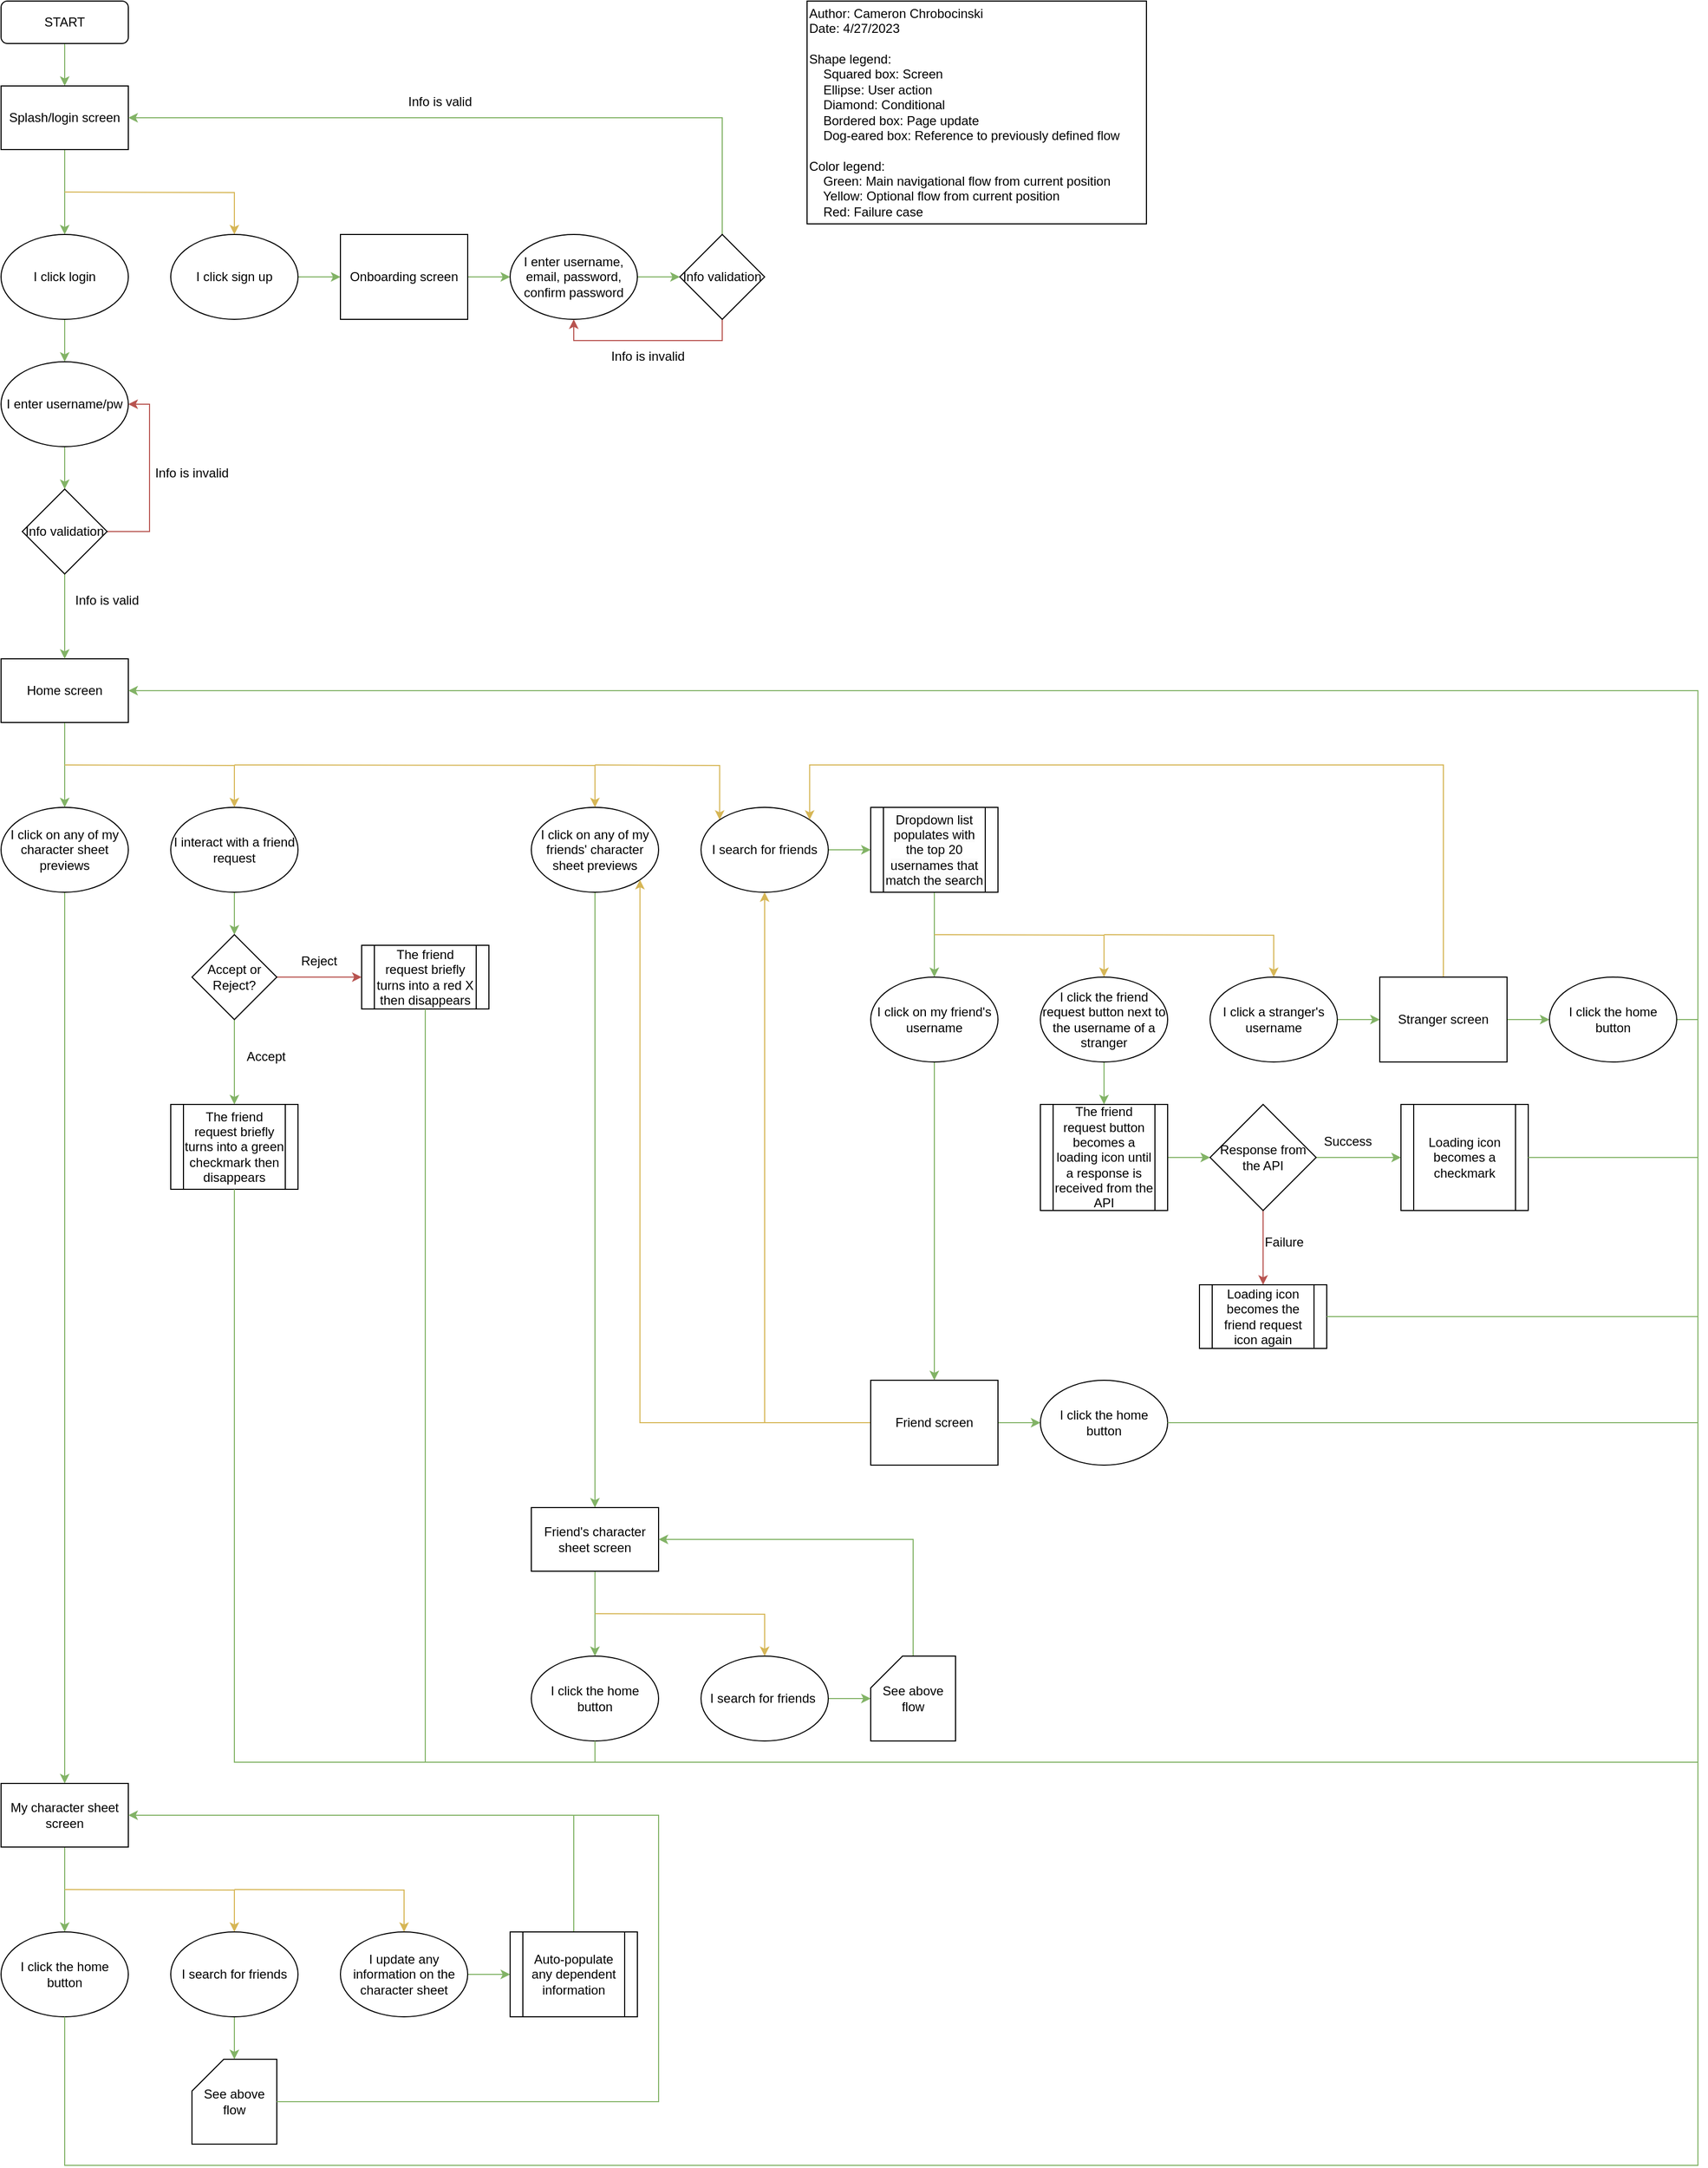 <mxfile version="21.2.3" type="github">
  <diagram id="C5RBs43oDa-KdzZeNtuy" name="Page-1">
    <mxGraphModel dx="2074" dy="1128" grid="1" gridSize="10" guides="1" tooltips="1" connect="1" arrows="1" fold="1" page="1" pageScale="1" pageWidth="827" pageHeight="1169" math="0" shadow="0">
      <root>
        <mxCell id="WIyWlLk6GJQsqaUBKTNV-0" />
        <mxCell id="WIyWlLk6GJQsqaUBKTNV-1" parent="WIyWlLk6GJQsqaUBKTNV-0" />
        <mxCell id="3nBCFJaMM4fNMm-nfA73-2" style="edgeStyle=orthogonalEdgeStyle;rounded=0;orthogonalLoop=1;jettySize=auto;html=1;entryX=0.5;entryY=0;entryDx=0;entryDy=0;fillColor=#d5e8d4;strokeColor=#82b366;" parent="WIyWlLk6GJQsqaUBKTNV-1" source="WIyWlLk6GJQsqaUBKTNV-3" target="3nBCFJaMM4fNMm-nfA73-0" edge="1">
          <mxGeometry relative="1" as="geometry" />
        </mxCell>
        <mxCell id="WIyWlLk6GJQsqaUBKTNV-3" value="START" style="rounded=1;whiteSpace=wrap;html=1;fontSize=12;glass=0;strokeWidth=1;shadow=0;" parent="WIyWlLk6GJQsqaUBKTNV-1" vertex="1">
          <mxGeometry x="40" y="40" width="120" height="40" as="geometry" />
        </mxCell>
        <mxCell id="3nBCFJaMM4fNMm-nfA73-5" style="edgeStyle=orthogonalEdgeStyle;rounded=0;orthogonalLoop=1;jettySize=auto;html=1;entryX=0.5;entryY=0;entryDx=0;entryDy=0;fillColor=#d5e8d4;strokeColor=#82b366;" parent="WIyWlLk6GJQsqaUBKTNV-1" source="3nBCFJaMM4fNMm-nfA73-0" target="3nBCFJaMM4fNMm-nfA73-3" edge="1">
          <mxGeometry relative="1" as="geometry" />
        </mxCell>
        <mxCell id="3nBCFJaMM4fNMm-nfA73-6" style="edgeStyle=orthogonalEdgeStyle;rounded=0;orthogonalLoop=1;jettySize=auto;html=1;entryX=0.5;entryY=0;entryDx=0;entryDy=0;fillColor=#fff2cc;strokeColor=#d6b656;" parent="WIyWlLk6GJQsqaUBKTNV-1" target="3nBCFJaMM4fNMm-nfA73-4" edge="1">
          <mxGeometry relative="1" as="geometry">
            <mxPoint x="100" y="220" as="sourcePoint" />
          </mxGeometry>
        </mxCell>
        <mxCell id="3nBCFJaMM4fNMm-nfA73-0" value="Splash/login screen" style="rounded=0;whiteSpace=wrap;html=1;" parent="WIyWlLk6GJQsqaUBKTNV-1" vertex="1">
          <mxGeometry x="40" y="120" width="120" height="60" as="geometry" />
        </mxCell>
        <mxCell id="3nBCFJaMM4fNMm-nfA73-8" style="edgeStyle=orthogonalEdgeStyle;rounded=0;orthogonalLoop=1;jettySize=auto;html=1;entryX=0.5;entryY=0;entryDx=0;entryDy=0;fillColor=#d5e8d4;strokeColor=#82b366;" parent="WIyWlLk6GJQsqaUBKTNV-1" source="3nBCFJaMM4fNMm-nfA73-3" target="3nBCFJaMM4fNMm-nfA73-7" edge="1">
          <mxGeometry relative="1" as="geometry" />
        </mxCell>
        <mxCell id="3nBCFJaMM4fNMm-nfA73-3" value="I click login" style="ellipse;whiteSpace=wrap;html=1;" parent="WIyWlLk6GJQsqaUBKTNV-1" vertex="1">
          <mxGeometry x="40" y="260" width="120" height="80" as="geometry" />
        </mxCell>
        <mxCell id="3nBCFJaMM4fNMm-nfA73-10" style="edgeStyle=orthogonalEdgeStyle;rounded=0;orthogonalLoop=1;jettySize=auto;html=1;entryX=0;entryY=0.5;entryDx=0;entryDy=0;fillColor=#d5e8d4;strokeColor=#82b366;" parent="WIyWlLk6GJQsqaUBKTNV-1" source="3nBCFJaMM4fNMm-nfA73-4" target="3nBCFJaMM4fNMm-nfA73-9" edge="1">
          <mxGeometry relative="1" as="geometry" />
        </mxCell>
        <mxCell id="3nBCFJaMM4fNMm-nfA73-4" value="I click sign up" style="ellipse;whiteSpace=wrap;html=1;" parent="WIyWlLk6GJQsqaUBKTNV-1" vertex="1">
          <mxGeometry x="200" y="260" width="120" height="80" as="geometry" />
        </mxCell>
        <mxCell id="3nBCFJaMM4fNMm-nfA73-33" style="edgeStyle=orthogonalEdgeStyle;rounded=0;orthogonalLoop=1;jettySize=auto;html=1;entryX=0.5;entryY=0;entryDx=0;entryDy=0;fillColor=#d5e8d4;strokeColor=#82b366;" parent="WIyWlLk6GJQsqaUBKTNV-1" source="3nBCFJaMM4fNMm-nfA73-7" target="3nBCFJaMM4fNMm-nfA73-32" edge="1">
          <mxGeometry relative="1" as="geometry" />
        </mxCell>
        <mxCell id="3nBCFJaMM4fNMm-nfA73-7" value="I enter username/pw" style="ellipse;whiteSpace=wrap;html=1;" parent="WIyWlLk6GJQsqaUBKTNV-1" vertex="1">
          <mxGeometry x="40" y="380" width="120" height="80" as="geometry" />
        </mxCell>
        <mxCell id="3nBCFJaMM4fNMm-nfA73-12" style="edgeStyle=orthogonalEdgeStyle;rounded=0;orthogonalLoop=1;jettySize=auto;html=1;entryX=0;entryY=0.5;entryDx=0;entryDy=0;fillColor=#d5e8d4;strokeColor=#82b366;" parent="WIyWlLk6GJQsqaUBKTNV-1" source="3nBCFJaMM4fNMm-nfA73-9" target="3nBCFJaMM4fNMm-nfA73-11" edge="1">
          <mxGeometry relative="1" as="geometry" />
        </mxCell>
        <mxCell id="3nBCFJaMM4fNMm-nfA73-9" value="Onboarding screen" style="rounded=0;whiteSpace=wrap;html=1;" parent="WIyWlLk6GJQsqaUBKTNV-1" vertex="1">
          <mxGeometry x="360" y="260" width="120" height="80" as="geometry" />
        </mxCell>
        <mxCell id="3nBCFJaMM4fNMm-nfA73-14" style="edgeStyle=orthogonalEdgeStyle;rounded=0;orthogonalLoop=1;jettySize=auto;html=1;entryX=0;entryY=0.5;entryDx=0;entryDy=0;fillColor=#d5e8d4;strokeColor=#82b366;" parent="WIyWlLk6GJQsqaUBKTNV-1" source="3nBCFJaMM4fNMm-nfA73-11" target="3nBCFJaMM4fNMm-nfA73-13" edge="1">
          <mxGeometry relative="1" as="geometry" />
        </mxCell>
        <mxCell id="3nBCFJaMM4fNMm-nfA73-11" value="I enter username, email, password, confirm password" style="ellipse;whiteSpace=wrap;html=1;" parent="WIyWlLk6GJQsqaUBKTNV-1" vertex="1">
          <mxGeometry x="520" y="260" width="120" height="80" as="geometry" />
        </mxCell>
        <mxCell id="3nBCFJaMM4fNMm-nfA73-16" style="edgeStyle=orthogonalEdgeStyle;rounded=0;orthogonalLoop=1;jettySize=auto;html=1;entryX=1;entryY=0.5;entryDx=0;entryDy=0;fillColor=#d5e8d4;strokeColor=#82b366;" parent="WIyWlLk6GJQsqaUBKTNV-1" source="3nBCFJaMM4fNMm-nfA73-13" target="3nBCFJaMM4fNMm-nfA73-0" edge="1">
          <mxGeometry relative="1" as="geometry">
            <Array as="points">
              <mxPoint x="720" y="150" />
            </Array>
          </mxGeometry>
        </mxCell>
        <mxCell id="3nBCFJaMM4fNMm-nfA73-17" style="edgeStyle=orthogonalEdgeStyle;rounded=0;orthogonalLoop=1;jettySize=auto;html=1;entryX=0.5;entryY=1;entryDx=0;entryDy=0;fillColor=#f8cecc;strokeColor=#b85450;" parent="WIyWlLk6GJQsqaUBKTNV-1" source="3nBCFJaMM4fNMm-nfA73-13" target="3nBCFJaMM4fNMm-nfA73-11" edge="1">
          <mxGeometry relative="1" as="geometry">
            <Array as="points">
              <mxPoint x="720" y="360" />
              <mxPoint x="580" y="360" />
            </Array>
          </mxGeometry>
        </mxCell>
        <mxCell id="3nBCFJaMM4fNMm-nfA73-13" value="Info validation" style="rhombus;whiteSpace=wrap;html=1;" parent="WIyWlLk6GJQsqaUBKTNV-1" vertex="1">
          <mxGeometry x="680" y="260" width="80" height="80" as="geometry" />
        </mxCell>
        <mxCell id="3nBCFJaMM4fNMm-nfA73-18" value="Info is valid" style="text;html=1;strokeColor=none;fillColor=none;align=center;verticalAlign=middle;whiteSpace=wrap;rounded=0;" parent="WIyWlLk6GJQsqaUBKTNV-1" vertex="1">
          <mxGeometry x="414" y="120" width="80" height="30" as="geometry" />
        </mxCell>
        <mxCell id="3nBCFJaMM4fNMm-nfA73-19" value="Info is invalid" style="text;html=1;strokeColor=none;fillColor=none;align=center;verticalAlign=middle;whiteSpace=wrap;rounded=0;" parent="WIyWlLk6GJQsqaUBKTNV-1" vertex="1">
          <mxGeometry x="610" y="360" width="80" height="30" as="geometry" />
        </mxCell>
        <mxCell id="3nBCFJaMM4fNMm-nfA73-25" style="edgeStyle=orthogonalEdgeStyle;rounded=0;orthogonalLoop=1;jettySize=auto;html=1;entryX=0.5;entryY=0;entryDx=0;entryDy=0;fillColor=#d5e8d4;strokeColor=#82b366;" parent="WIyWlLk6GJQsqaUBKTNV-1" source="3nBCFJaMM4fNMm-nfA73-20" target="3nBCFJaMM4fNMm-nfA73-22" edge="1">
          <mxGeometry relative="1" as="geometry" />
        </mxCell>
        <mxCell id="3nBCFJaMM4fNMm-nfA73-26" style="edgeStyle=orthogonalEdgeStyle;rounded=0;orthogonalLoop=1;jettySize=auto;html=1;entryX=0.5;entryY=0;entryDx=0;entryDy=0;fillColor=#fff2cc;strokeColor=#d6b656;" parent="WIyWlLk6GJQsqaUBKTNV-1" target="gNNI9D1vy4NJKHtHAIQB-0" edge="1">
          <mxGeometry relative="1" as="geometry">
            <mxPoint x="100" y="760" as="sourcePoint" />
          </mxGeometry>
        </mxCell>
        <mxCell id="3nBCFJaMM4fNMm-nfA73-27" style="edgeStyle=orthogonalEdgeStyle;rounded=0;orthogonalLoop=1;jettySize=auto;html=1;entryX=0;entryY=0;entryDx=0;entryDy=0;fillColor=#fff2cc;strokeColor=#d6b656;" parent="WIyWlLk6GJQsqaUBKTNV-1" target="3nBCFJaMM4fNMm-nfA73-23" edge="1">
          <mxGeometry relative="1" as="geometry">
            <mxPoint x="600" y="760" as="sourcePoint" />
          </mxGeometry>
        </mxCell>
        <mxCell id="gNNI9D1vy4NJKHtHAIQB-1" style="edgeStyle=orthogonalEdgeStyle;rounded=0;orthogonalLoop=1;jettySize=auto;html=1;entryX=0.5;entryY=0;entryDx=0;entryDy=0;fillColor=#fff2cc;strokeColor=#d6b656;" edge="1" parent="WIyWlLk6GJQsqaUBKTNV-1" target="3nBCFJaMM4fNMm-nfA73-24">
          <mxGeometry relative="1" as="geometry">
            <mxPoint x="260" y="760" as="sourcePoint" />
          </mxGeometry>
        </mxCell>
        <mxCell id="3nBCFJaMM4fNMm-nfA73-20" value="Home screen" style="rounded=0;whiteSpace=wrap;html=1;" parent="WIyWlLk6GJQsqaUBKTNV-1" vertex="1">
          <mxGeometry x="40" y="660" width="120" height="60" as="geometry" />
        </mxCell>
        <mxCell id="3nBCFJaMM4fNMm-nfA73-84" style="edgeStyle=orthogonalEdgeStyle;rounded=0;orthogonalLoop=1;jettySize=auto;html=1;entryX=0.5;entryY=0;entryDx=0;entryDy=0;fillColor=#d5e8d4;strokeColor=#82b366;" parent="WIyWlLk6GJQsqaUBKTNV-1" source="3nBCFJaMM4fNMm-nfA73-22" target="3nBCFJaMM4fNMm-nfA73-85" edge="1">
          <mxGeometry relative="1" as="geometry">
            <mxPoint x="100" y="1790" as="targetPoint" />
          </mxGeometry>
        </mxCell>
        <mxCell id="3nBCFJaMM4fNMm-nfA73-22" value="I click on any of my character sheet previews" style="ellipse;whiteSpace=wrap;html=1;" parent="WIyWlLk6GJQsqaUBKTNV-1" vertex="1">
          <mxGeometry x="40" y="800" width="120" height="80" as="geometry" />
        </mxCell>
        <mxCell id="3nBCFJaMM4fNMm-nfA73-29" style="edgeStyle=orthogonalEdgeStyle;rounded=0;orthogonalLoop=1;jettySize=auto;html=1;entryX=0;entryY=0.5;entryDx=0;entryDy=0;fillColor=#d5e8d4;strokeColor=#82b366;" parent="WIyWlLk6GJQsqaUBKTNV-1" source="3nBCFJaMM4fNMm-nfA73-23" edge="1">
          <mxGeometry relative="1" as="geometry">
            <mxPoint x="860" y="840" as="targetPoint" />
          </mxGeometry>
        </mxCell>
        <mxCell id="3nBCFJaMM4fNMm-nfA73-23" value="I search for friends" style="ellipse;whiteSpace=wrap;html=1;" parent="WIyWlLk6GJQsqaUBKTNV-1" vertex="1">
          <mxGeometry x="700" y="800" width="120" height="80" as="geometry" />
        </mxCell>
        <mxCell id="3nBCFJaMM4fNMm-nfA73-73" style="edgeStyle=orthogonalEdgeStyle;rounded=0;orthogonalLoop=1;jettySize=auto;html=1;entryX=0.5;entryY=0;entryDx=0;entryDy=0;fillColor=#d5e8d4;strokeColor=#82b366;" parent="WIyWlLk6GJQsqaUBKTNV-1" source="3nBCFJaMM4fNMm-nfA73-24" target="3nBCFJaMM4fNMm-nfA73-72" edge="1">
          <mxGeometry relative="1" as="geometry" />
        </mxCell>
        <mxCell id="3nBCFJaMM4fNMm-nfA73-24" value="I click on any of my friends&#39; character sheet previews" style="ellipse;whiteSpace=wrap;html=1;" parent="WIyWlLk6GJQsqaUBKTNV-1" vertex="1">
          <mxGeometry x="540" y="800" width="120" height="80" as="geometry" />
        </mxCell>
        <mxCell id="3nBCFJaMM4fNMm-nfA73-41" style="edgeStyle=orthogonalEdgeStyle;rounded=0;orthogonalLoop=1;jettySize=auto;html=1;entryX=0.5;entryY=0;entryDx=0;entryDy=0;fillColor=#d5e8d4;strokeColor=#82b366;" parent="WIyWlLk6GJQsqaUBKTNV-1" source="3nBCFJaMM4fNMm-nfA73-30" target="3nBCFJaMM4fNMm-nfA73-31" edge="1">
          <mxGeometry relative="1" as="geometry">
            <Array as="points">
              <mxPoint x="920" y="920" />
              <mxPoint x="920" y="920" />
            </Array>
          </mxGeometry>
        </mxCell>
        <mxCell id="3nBCFJaMM4fNMm-nfA73-42" style="edgeStyle=orthogonalEdgeStyle;rounded=0;orthogonalLoop=1;jettySize=auto;html=1;entryX=0.5;entryY=0;entryDx=0;entryDy=0;fillColor=#fff2cc;strokeColor=#d6b656;" parent="WIyWlLk6GJQsqaUBKTNV-1" target="3nBCFJaMM4fNMm-nfA73-39" edge="1">
          <mxGeometry relative="1" as="geometry">
            <mxPoint x="920" y="920" as="sourcePoint" />
          </mxGeometry>
        </mxCell>
        <mxCell id="3nBCFJaMM4fNMm-nfA73-43" style="edgeStyle=orthogonalEdgeStyle;rounded=0;orthogonalLoop=1;jettySize=auto;html=1;fillColor=#fff2cc;strokeColor=#d6b656;" parent="WIyWlLk6GJQsqaUBKTNV-1" target="3nBCFJaMM4fNMm-nfA73-40" edge="1">
          <mxGeometry relative="1" as="geometry">
            <mxPoint x="1080" y="920" as="sourcePoint" />
          </mxGeometry>
        </mxCell>
        <mxCell id="3nBCFJaMM4fNMm-nfA73-30" value="&lt;span style=&quot;color: rgb(0, 0, 0); font-family: Helvetica; font-size: 12px; font-style: normal; font-variant-ligatures: normal; font-variant-caps: normal; font-weight: 400; letter-spacing: normal; orphans: 2; text-align: center; text-indent: 0px; text-transform: none; widows: 2; word-spacing: 0px; -webkit-text-stroke-width: 0px; background-color: rgb(251, 251, 251); text-decoration-thickness: initial; text-decoration-style: initial; text-decoration-color: initial; float: none; display: inline !important;&quot;&gt;Dropdown list populates with the top 20 usernames that match the search&lt;/span&gt;" style="shape=process;whiteSpace=wrap;html=1;backgroundOutline=1;" parent="WIyWlLk6GJQsqaUBKTNV-1" vertex="1">
          <mxGeometry x="860" y="800" width="120" height="80" as="geometry" />
        </mxCell>
        <mxCell id="3nBCFJaMM4fNMm-nfA73-66" style="edgeStyle=orthogonalEdgeStyle;rounded=0;orthogonalLoop=1;jettySize=auto;html=1;fillColor=#d5e8d4;strokeColor=#82b366;" parent="WIyWlLk6GJQsqaUBKTNV-1" source="3nBCFJaMM4fNMm-nfA73-31" target="3nBCFJaMM4fNMm-nfA73-65" edge="1">
          <mxGeometry relative="1" as="geometry" />
        </mxCell>
        <mxCell id="3nBCFJaMM4fNMm-nfA73-31" value="I click on my friend&#39;s username" style="ellipse;whiteSpace=wrap;html=1;" parent="WIyWlLk6GJQsqaUBKTNV-1" vertex="1">
          <mxGeometry x="860" y="960" width="120" height="80" as="geometry" />
        </mxCell>
        <mxCell id="3nBCFJaMM4fNMm-nfA73-34" style="edgeStyle=orthogonalEdgeStyle;rounded=0;orthogonalLoop=1;jettySize=auto;html=1;entryX=0.5;entryY=0;entryDx=0;entryDy=0;fillColor=#d5e8d4;strokeColor=#82b366;" parent="WIyWlLk6GJQsqaUBKTNV-1" source="3nBCFJaMM4fNMm-nfA73-32" target="3nBCFJaMM4fNMm-nfA73-20" edge="1">
          <mxGeometry relative="1" as="geometry" />
        </mxCell>
        <mxCell id="3nBCFJaMM4fNMm-nfA73-35" style="edgeStyle=orthogonalEdgeStyle;rounded=0;orthogonalLoop=1;jettySize=auto;html=1;entryX=1;entryY=0.5;entryDx=0;entryDy=0;exitX=1;exitY=0.5;exitDx=0;exitDy=0;fillColor=#f8cecc;strokeColor=#b85450;" parent="WIyWlLk6GJQsqaUBKTNV-1" source="3nBCFJaMM4fNMm-nfA73-32" target="3nBCFJaMM4fNMm-nfA73-7" edge="1">
          <mxGeometry relative="1" as="geometry">
            <Array as="points">
              <mxPoint x="180" y="540" />
              <mxPoint x="180" y="420" />
            </Array>
          </mxGeometry>
        </mxCell>
        <mxCell id="3nBCFJaMM4fNMm-nfA73-32" value="Info validation" style="rhombus;whiteSpace=wrap;html=1;" parent="WIyWlLk6GJQsqaUBKTNV-1" vertex="1">
          <mxGeometry x="60" y="500" width="80" height="80" as="geometry" />
        </mxCell>
        <mxCell id="3nBCFJaMM4fNMm-nfA73-36" value="Info is valid" style="text;html=1;strokeColor=none;fillColor=none;align=center;verticalAlign=middle;whiteSpace=wrap;rounded=0;" parent="WIyWlLk6GJQsqaUBKTNV-1" vertex="1">
          <mxGeometry x="100" y="590" width="80" height="30" as="geometry" />
        </mxCell>
        <mxCell id="3nBCFJaMM4fNMm-nfA73-37" value="Info is invalid" style="text;html=1;strokeColor=none;fillColor=none;align=center;verticalAlign=middle;whiteSpace=wrap;rounded=0;" parent="WIyWlLk6GJQsqaUBKTNV-1" vertex="1">
          <mxGeometry x="180" y="470" width="80" height="30" as="geometry" />
        </mxCell>
        <mxCell id="3nBCFJaMM4fNMm-nfA73-51" style="edgeStyle=orthogonalEdgeStyle;rounded=0;orthogonalLoop=1;jettySize=auto;html=1;entryX=0.5;entryY=0;entryDx=0;entryDy=0;fillColor=#d5e8d4;strokeColor=#82b366;" parent="WIyWlLk6GJQsqaUBKTNV-1" source="3nBCFJaMM4fNMm-nfA73-39" target="3nBCFJaMM4fNMm-nfA73-50" edge="1">
          <mxGeometry relative="1" as="geometry" />
        </mxCell>
        <mxCell id="3nBCFJaMM4fNMm-nfA73-39" value="I click the friend request button next to the username of a stranger" style="ellipse;whiteSpace=wrap;html=1;" parent="WIyWlLk6GJQsqaUBKTNV-1" vertex="1">
          <mxGeometry x="1020" y="960" width="120" height="80" as="geometry" />
        </mxCell>
        <mxCell id="3nBCFJaMM4fNMm-nfA73-45" style="edgeStyle=orthogonalEdgeStyle;rounded=0;orthogonalLoop=1;jettySize=auto;html=1;entryX=0;entryY=0.5;entryDx=0;entryDy=0;fillColor=#d5e8d4;strokeColor=#82b366;" parent="WIyWlLk6GJQsqaUBKTNV-1" source="3nBCFJaMM4fNMm-nfA73-40" target="3nBCFJaMM4fNMm-nfA73-44" edge="1">
          <mxGeometry relative="1" as="geometry" />
        </mxCell>
        <mxCell id="3nBCFJaMM4fNMm-nfA73-40" value="I click a stranger&#39;s username" style="ellipse;whiteSpace=wrap;html=1;" parent="WIyWlLk6GJQsqaUBKTNV-1" vertex="1">
          <mxGeometry x="1180" y="960" width="120" height="80" as="geometry" />
        </mxCell>
        <mxCell id="3nBCFJaMM4fNMm-nfA73-46" style="edgeStyle=orthogonalEdgeStyle;rounded=0;orthogonalLoop=1;jettySize=auto;html=1;entryX=1;entryY=0;entryDx=0;entryDy=0;fillColor=#fff2cc;strokeColor=#d6b656;" parent="WIyWlLk6GJQsqaUBKTNV-1" source="3nBCFJaMM4fNMm-nfA73-44" target="3nBCFJaMM4fNMm-nfA73-23" edge="1">
          <mxGeometry relative="1" as="geometry">
            <Array as="points">
              <mxPoint x="1400" y="760" />
              <mxPoint x="802" y="760" />
            </Array>
          </mxGeometry>
        </mxCell>
        <mxCell id="3nBCFJaMM4fNMm-nfA73-48" style="edgeStyle=orthogonalEdgeStyle;rounded=0;orthogonalLoop=1;jettySize=auto;html=1;entryX=0;entryY=0.5;entryDx=0;entryDy=0;fillColor=#d5e8d4;strokeColor=#82b366;" parent="WIyWlLk6GJQsqaUBKTNV-1" source="3nBCFJaMM4fNMm-nfA73-44" target="3nBCFJaMM4fNMm-nfA73-47" edge="1">
          <mxGeometry relative="1" as="geometry" />
        </mxCell>
        <mxCell id="3nBCFJaMM4fNMm-nfA73-44" value="Stranger screen" style="rounded=0;whiteSpace=wrap;html=1;" parent="WIyWlLk6GJQsqaUBKTNV-1" vertex="1">
          <mxGeometry x="1340" y="960" width="120" height="80" as="geometry" />
        </mxCell>
        <mxCell id="3nBCFJaMM4fNMm-nfA73-49" style="edgeStyle=orthogonalEdgeStyle;rounded=0;orthogonalLoop=1;jettySize=auto;html=1;entryX=1;entryY=0.5;entryDx=0;entryDy=0;fillColor=#d5e8d4;strokeColor=#82b366;" parent="WIyWlLk6GJQsqaUBKTNV-1" source="3nBCFJaMM4fNMm-nfA73-47" target="3nBCFJaMM4fNMm-nfA73-20" edge="1">
          <mxGeometry relative="1" as="geometry">
            <Array as="points">
              <mxPoint x="1640" y="1000" />
              <mxPoint x="1640" y="690" />
            </Array>
          </mxGeometry>
        </mxCell>
        <mxCell id="3nBCFJaMM4fNMm-nfA73-47" value="I click the home button" style="ellipse;whiteSpace=wrap;html=1;" parent="WIyWlLk6GJQsqaUBKTNV-1" vertex="1">
          <mxGeometry x="1500" y="960" width="120" height="80" as="geometry" />
        </mxCell>
        <mxCell id="3nBCFJaMM4fNMm-nfA73-54" style="edgeStyle=orthogonalEdgeStyle;rounded=0;orthogonalLoop=1;jettySize=auto;html=1;entryX=0;entryY=0.5;entryDx=0;entryDy=0;fillColor=#d5e8d4;strokeColor=#82b366;" parent="WIyWlLk6GJQsqaUBKTNV-1" source="3nBCFJaMM4fNMm-nfA73-50" target="3nBCFJaMM4fNMm-nfA73-52" edge="1">
          <mxGeometry relative="1" as="geometry" />
        </mxCell>
        <mxCell id="3nBCFJaMM4fNMm-nfA73-50" value="The friend request button becomes a loading icon until a response is received from the API" style="shape=process;whiteSpace=wrap;html=1;backgroundOutline=1;" parent="WIyWlLk6GJQsqaUBKTNV-1" vertex="1">
          <mxGeometry x="1020" y="1080" width="120" height="100" as="geometry" />
        </mxCell>
        <mxCell id="3nBCFJaMM4fNMm-nfA73-57" style="edgeStyle=orthogonalEdgeStyle;rounded=0;orthogonalLoop=1;jettySize=auto;html=1;entryX=0.5;entryY=0;entryDx=0;entryDy=0;fillColor=#f8cecc;strokeColor=#b85450;" parent="WIyWlLk6GJQsqaUBKTNV-1" source="3nBCFJaMM4fNMm-nfA73-52" target="3nBCFJaMM4fNMm-nfA73-56" edge="1">
          <mxGeometry relative="1" as="geometry" />
        </mxCell>
        <mxCell id="3nBCFJaMM4fNMm-nfA73-58" style="edgeStyle=orthogonalEdgeStyle;rounded=0;orthogonalLoop=1;jettySize=auto;html=1;entryX=0;entryY=0.5;entryDx=0;entryDy=0;fillColor=#d5e8d4;strokeColor=#82b366;" parent="WIyWlLk6GJQsqaUBKTNV-1" source="3nBCFJaMM4fNMm-nfA73-52" target="3nBCFJaMM4fNMm-nfA73-55" edge="1">
          <mxGeometry relative="1" as="geometry" />
        </mxCell>
        <mxCell id="3nBCFJaMM4fNMm-nfA73-52" value="Response from the API" style="rhombus;whiteSpace=wrap;html=1;" parent="WIyWlLk6GJQsqaUBKTNV-1" vertex="1">
          <mxGeometry x="1180" y="1080" width="100" height="100" as="geometry" />
        </mxCell>
        <mxCell id="3nBCFJaMM4fNMm-nfA73-55" value="Loading icon becomes a checkmark" style="shape=process;whiteSpace=wrap;html=1;backgroundOutline=1;" parent="WIyWlLk6GJQsqaUBKTNV-1" vertex="1">
          <mxGeometry x="1360" y="1080" width="120" height="100" as="geometry" />
        </mxCell>
        <mxCell id="3nBCFJaMM4fNMm-nfA73-56" value="Loading icon becomes the friend request icon again" style="shape=process;whiteSpace=wrap;html=1;backgroundOutline=1;" parent="WIyWlLk6GJQsqaUBKTNV-1" vertex="1">
          <mxGeometry x="1170" y="1250" width="120" height="60" as="geometry" />
        </mxCell>
        <mxCell id="3nBCFJaMM4fNMm-nfA73-59" value="Success" style="text;html=1;strokeColor=none;fillColor=none;align=center;verticalAlign=middle;whiteSpace=wrap;rounded=0;" parent="WIyWlLk6GJQsqaUBKTNV-1" vertex="1">
          <mxGeometry x="1280" y="1100" width="60" height="30" as="geometry" />
        </mxCell>
        <mxCell id="3nBCFJaMM4fNMm-nfA73-60" value="Failure" style="text;html=1;strokeColor=none;fillColor=none;align=center;verticalAlign=middle;whiteSpace=wrap;rounded=0;" parent="WIyWlLk6GJQsqaUBKTNV-1" vertex="1">
          <mxGeometry x="1220" y="1195" width="60" height="30" as="geometry" />
        </mxCell>
        <mxCell id="3nBCFJaMM4fNMm-nfA73-62" value="" style="endArrow=none;html=1;rounded=0;exitX=1;exitY=0.5;exitDx=0;exitDy=0;fillColor=#d5e8d4;strokeColor=#82b366;" parent="WIyWlLk6GJQsqaUBKTNV-1" source="3nBCFJaMM4fNMm-nfA73-55" edge="1">
          <mxGeometry width="50" height="50" relative="1" as="geometry">
            <mxPoint x="690" y="1070" as="sourcePoint" />
            <mxPoint x="1220" y="690" as="targetPoint" />
            <Array as="points">
              <mxPoint x="1640" y="1130" />
              <mxPoint x="1640" y="690" />
              <mxPoint x="1460" y="690" />
            </Array>
          </mxGeometry>
        </mxCell>
        <mxCell id="3nBCFJaMM4fNMm-nfA73-64" value="" style="endArrow=none;html=1;rounded=0;exitX=1;exitY=0.5;exitDx=0;exitDy=0;fillColor=#d5e8d4;strokeColor=#82b366;" parent="WIyWlLk6GJQsqaUBKTNV-1" source="3nBCFJaMM4fNMm-nfA73-56" edge="1">
          <mxGeometry width="50" height="50" relative="1" as="geometry">
            <mxPoint x="1030" y="1070" as="sourcePoint" />
            <mxPoint x="1640" y="1130" as="targetPoint" />
            <Array as="points">
              <mxPoint x="1640" y="1280" />
            </Array>
          </mxGeometry>
        </mxCell>
        <mxCell id="3nBCFJaMM4fNMm-nfA73-67" style="edgeStyle=orthogonalEdgeStyle;rounded=0;orthogonalLoop=1;jettySize=auto;html=1;entryX=1;entryY=1;entryDx=0;entryDy=0;fillColor=#fff2cc;strokeColor=#d6b656;" parent="WIyWlLk6GJQsqaUBKTNV-1" source="3nBCFJaMM4fNMm-nfA73-65" target="3nBCFJaMM4fNMm-nfA73-24" edge="1">
          <mxGeometry relative="1" as="geometry" />
        </mxCell>
        <mxCell id="3nBCFJaMM4fNMm-nfA73-68" style="edgeStyle=orthogonalEdgeStyle;rounded=0;orthogonalLoop=1;jettySize=auto;html=1;entryX=0.5;entryY=1;entryDx=0;entryDy=0;fillColor=#fff2cc;strokeColor=#d6b656;" parent="WIyWlLk6GJQsqaUBKTNV-1" source="3nBCFJaMM4fNMm-nfA73-65" target="3nBCFJaMM4fNMm-nfA73-23" edge="1">
          <mxGeometry relative="1" as="geometry" />
        </mxCell>
        <mxCell id="3nBCFJaMM4fNMm-nfA73-70" style="edgeStyle=orthogonalEdgeStyle;rounded=0;orthogonalLoop=1;jettySize=auto;html=1;entryX=0;entryY=0.5;entryDx=0;entryDy=0;fillColor=#d5e8d4;strokeColor=#82b366;" parent="WIyWlLk6GJQsqaUBKTNV-1" source="3nBCFJaMM4fNMm-nfA73-65" target="3nBCFJaMM4fNMm-nfA73-69" edge="1">
          <mxGeometry relative="1" as="geometry" />
        </mxCell>
        <mxCell id="3nBCFJaMM4fNMm-nfA73-65" value="Friend screen" style="rounded=0;whiteSpace=wrap;html=1;" parent="WIyWlLk6GJQsqaUBKTNV-1" vertex="1">
          <mxGeometry x="860" y="1340" width="120" height="80" as="geometry" />
        </mxCell>
        <mxCell id="3nBCFJaMM4fNMm-nfA73-69" value="I click the home button" style="ellipse;whiteSpace=wrap;html=1;" parent="WIyWlLk6GJQsqaUBKTNV-1" vertex="1">
          <mxGeometry x="1020" y="1340" width="120" height="80" as="geometry" />
        </mxCell>
        <mxCell id="3nBCFJaMM4fNMm-nfA73-71" value="" style="endArrow=none;html=1;rounded=0;exitX=1;exitY=0.5;exitDx=0;exitDy=0;fillColor=#d5e8d4;strokeColor=#82b366;" parent="WIyWlLk6GJQsqaUBKTNV-1" source="3nBCFJaMM4fNMm-nfA73-69" edge="1">
          <mxGeometry width="50" height="50" relative="1" as="geometry">
            <mxPoint x="1030" y="1170" as="sourcePoint" />
            <mxPoint x="1640" y="1280" as="targetPoint" />
            <Array as="points">
              <mxPoint x="1640" y="1380" />
            </Array>
          </mxGeometry>
        </mxCell>
        <mxCell id="3nBCFJaMM4fNMm-nfA73-78" style="edgeStyle=orthogonalEdgeStyle;rounded=0;orthogonalLoop=1;jettySize=auto;html=1;fillColor=#d5e8d4;strokeColor=#82b366;" parent="WIyWlLk6GJQsqaUBKTNV-1" source="3nBCFJaMM4fNMm-nfA73-72" target="3nBCFJaMM4fNMm-nfA73-74" edge="1">
          <mxGeometry relative="1" as="geometry" />
        </mxCell>
        <mxCell id="3nBCFJaMM4fNMm-nfA73-79" style="edgeStyle=orthogonalEdgeStyle;rounded=0;orthogonalLoop=1;jettySize=auto;html=1;entryX=0.5;entryY=0;entryDx=0;entryDy=0;fillColor=#fff2cc;strokeColor=#d6b656;" parent="WIyWlLk6GJQsqaUBKTNV-1" target="3nBCFJaMM4fNMm-nfA73-75" edge="1">
          <mxGeometry relative="1" as="geometry">
            <mxPoint x="600" y="1560" as="sourcePoint" />
          </mxGeometry>
        </mxCell>
        <mxCell id="3nBCFJaMM4fNMm-nfA73-72" value="Friend&#39;s character sheet screen" style="rounded=0;whiteSpace=wrap;html=1;" parent="WIyWlLk6GJQsqaUBKTNV-1" vertex="1">
          <mxGeometry x="540" y="1460" width="120" height="60" as="geometry" />
        </mxCell>
        <mxCell id="3nBCFJaMM4fNMm-nfA73-74" value="I click the home button" style="ellipse;whiteSpace=wrap;html=1;" parent="WIyWlLk6GJQsqaUBKTNV-1" vertex="1">
          <mxGeometry x="540" y="1600" width="120" height="80" as="geometry" />
        </mxCell>
        <mxCell id="3nBCFJaMM4fNMm-nfA73-81" style="edgeStyle=orthogonalEdgeStyle;rounded=0;orthogonalLoop=1;jettySize=auto;html=1;entryX=0;entryY=0.5;entryDx=0;entryDy=0;entryPerimeter=0;fillColor=#d5e8d4;strokeColor=#82b366;" parent="WIyWlLk6GJQsqaUBKTNV-1" source="3nBCFJaMM4fNMm-nfA73-75" target="3nBCFJaMM4fNMm-nfA73-76" edge="1">
          <mxGeometry relative="1" as="geometry" />
        </mxCell>
        <mxCell id="3nBCFJaMM4fNMm-nfA73-75" value="I search for friends&amp;nbsp;" style="ellipse;whiteSpace=wrap;html=1;" parent="WIyWlLk6GJQsqaUBKTNV-1" vertex="1">
          <mxGeometry x="700" y="1600" width="120" height="80" as="geometry" />
        </mxCell>
        <mxCell id="3nBCFJaMM4fNMm-nfA73-96" style="edgeStyle=orthogonalEdgeStyle;rounded=0;orthogonalLoop=1;jettySize=auto;html=1;entryX=1;entryY=0.5;entryDx=0;entryDy=0;fillColor=#d5e8d4;strokeColor=#82b366;" parent="WIyWlLk6GJQsqaUBKTNV-1" source="3nBCFJaMM4fNMm-nfA73-76" target="3nBCFJaMM4fNMm-nfA73-72" edge="1">
          <mxGeometry relative="1" as="geometry">
            <Array as="points">
              <mxPoint x="900" y="1490" />
            </Array>
          </mxGeometry>
        </mxCell>
        <mxCell id="3nBCFJaMM4fNMm-nfA73-76" value="See above flow" style="shape=card;whiteSpace=wrap;html=1;" parent="WIyWlLk6GJQsqaUBKTNV-1" vertex="1">
          <mxGeometry x="860" y="1600" width="80" height="80" as="geometry" />
        </mxCell>
        <mxCell id="3nBCFJaMM4fNMm-nfA73-82" value="" style="endArrow=none;html=1;rounded=0;exitX=0.5;exitY=1;exitDx=0;exitDy=0;fillColor=#d5e8d4;strokeColor=#82b366;" parent="WIyWlLk6GJQsqaUBKTNV-1" source="3nBCFJaMM4fNMm-nfA73-74" edge="1">
          <mxGeometry width="50" height="50" relative="1" as="geometry">
            <mxPoint x="1030" y="1360" as="sourcePoint" />
            <mxPoint x="1640" y="1380" as="targetPoint" />
            <Array as="points">
              <mxPoint x="600" y="1700" />
              <mxPoint x="1640" y="1700" />
            </Array>
          </mxGeometry>
        </mxCell>
        <mxCell id="3nBCFJaMM4fNMm-nfA73-87" style="edgeStyle=orthogonalEdgeStyle;rounded=0;orthogonalLoop=1;jettySize=auto;html=1;entryX=0.5;entryY=0;entryDx=0;entryDy=0;fillColor=#d5e8d4;strokeColor=#82b366;" parent="WIyWlLk6GJQsqaUBKTNV-1" source="3nBCFJaMM4fNMm-nfA73-85" target="3nBCFJaMM4fNMm-nfA73-86" edge="1">
          <mxGeometry relative="1" as="geometry" />
        </mxCell>
        <mxCell id="3nBCFJaMM4fNMm-nfA73-89" style="edgeStyle=orthogonalEdgeStyle;rounded=0;orthogonalLoop=1;jettySize=auto;html=1;fillColor=#fff2cc;strokeColor=#d6b656;" parent="WIyWlLk6GJQsqaUBKTNV-1" target="3nBCFJaMM4fNMm-nfA73-88" edge="1">
          <mxGeometry relative="1" as="geometry">
            <mxPoint x="100" y="1820" as="sourcePoint" />
          </mxGeometry>
        </mxCell>
        <mxCell id="3nBCFJaMM4fNMm-nfA73-91" style="edgeStyle=orthogonalEdgeStyle;rounded=0;orthogonalLoop=1;jettySize=auto;html=1;entryX=0.5;entryY=0;entryDx=0;entryDy=0;fillColor=#fff2cc;strokeColor=#d6b656;" parent="WIyWlLk6GJQsqaUBKTNV-1" target="3nBCFJaMM4fNMm-nfA73-90" edge="1">
          <mxGeometry relative="1" as="geometry">
            <mxPoint x="260" y="1820" as="sourcePoint" />
          </mxGeometry>
        </mxCell>
        <mxCell id="3nBCFJaMM4fNMm-nfA73-85" value="My character sheet screen" style="rounded=0;whiteSpace=wrap;html=1;" parent="WIyWlLk6GJQsqaUBKTNV-1" vertex="1">
          <mxGeometry x="40" y="1720" width="120" height="60" as="geometry" />
        </mxCell>
        <mxCell id="3nBCFJaMM4fNMm-nfA73-86" value="I click the home button" style="ellipse;whiteSpace=wrap;html=1;" parent="WIyWlLk6GJQsqaUBKTNV-1" vertex="1">
          <mxGeometry x="40" y="1860" width="120" height="80" as="geometry" />
        </mxCell>
        <mxCell id="3nBCFJaMM4fNMm-nfA73-98" style="edgeStyle=orthogonalEdgeStyle;rounded=0;orthogonalLoop=1;jettySize=auto;html=1;entryX=0.5;entryY=0;entryDx=0;entryDy=0;entryPerimeter=0;fillColor=#d5e8d4;strokeColor=#82b366;" parent="WIyWlLk6GJQsqaUBKTNV-1" source="3nBCFJaMM4fNMm-nfA73-88" target="3nBCFJaMM4fNMm-nfA73-97" edge="1">
          <mxGeometry relative="1" as="geometry" />
        </mxCell>
        <mxCell id="3nBCFJaMM4fNMm-nfA73-88" value="I search for friends" style="ellipse;whiteSpace=wrap;html=1;" parent="WIyWlLk6GJQsqaUBKTNV-1" vertex="1">
          <mxGeometry x="200" y="1860" width="120" height="80" as="geometry" />
        </mxCell>
        <mxCell id="3nBCFJaMM4fNMm-nfA73-94" style="edgeStyle=orthogonalEdgeStyle;rounded=0;orthogonalLoop=1;jettySize=auto;html=1;entryX=0;entryY=0.5;entryDx=0;entryDy=0;fillColor=#d5e8d4;strokeColor=#82b366;" parent="WIyWlLk6GJQsqaUBKTNV-1" source="3nBCFJaMM4fNMm-nfA73-90" target="3nBCFJaMM4fNMm-nfA73-92" edge="1">
          <mxGeometry relative="1" as="geometry" />
        </mxCell>
        <mxCell id="3nBCFJaMM4fNMm-nfA73-90" value="I update any information on the character sheet" style="ellipse;whiteSpace=wrap;html=1;" parent="WIyWlLk6GJQsqaUBKTNV-1" vertex="1">
          <mxGeometry x="360" y="1860" width="120" height="80" as="geometry" />
        </mxCell>
        <mxCell id="3nBCFJaMM4fNMm-nfA73-95" style="edgeStyle=orthogonalEdgeStyle;rounded=0;orthogonalLoop=1;jettySize=auto;html=1;entryX=1;entryY=0.5;entryDx=0;entryDy=0;fillColor=#d5e8d4;strokeColor=#82b366;" parent="WIyWlLk6GJQsqaUBKTNV-1" source="3nBCFJaMM4fNMm-nfA73-92" target="3nBCFJaMM4fNMm-nfA73-85" edge="1">
          <mxGeometry relative="1" as="geometry">
            <Array as="points">
              <mxPoint x="580" y="1750" />
            </Array>
          </mxGeometry>
        </mxCell>
        <mxCell id="3nBCFJaMM4fNMm-nfA73-92" value="Auto-populate any dependent information" style="shape=process;whiteSpace=wrap;html=1;backgroundOutline=1;" parent="WIyWlLk6GJQsqaUBKTNV-1" vertex="1">
          <mxGeometry x="520" y="1860" width="120" height="80" as="geometry" />
        </mxCell>
        <mxCell id="3nBCFJaMM4fNMm-nfA73-97" value="See above flow" style="shape=card;whiteSpace=wrap;html=1;" parent="WIyWlLk6GJQsqaUBKTNV-1" vertex="1">
          <mxGeometry x="220" y="1980" width="80" height="80" as="geometry" />
        </mxCell>
        <mxCell id="3nBCFJaMM4fNMm-nfA73-99" value="" style="endArrow=none;html=1;rounded=0;exitX=1;exitY=0.5;exitDx=0;exitDy=0;exitPerimeter=0;fillColor=#d5e8d4;strokeColor=#82b366;" parent="WIyWlLk6GJQsqaUBKTNV-1" source="3nBCFJaMM4fNMm-nfA73-97" edge="1">
          <mxGeometry width="50" height="50" relative="1" as="geometry">
            <mxPoint x="690" y="1710" as="sourcePoint" />
            <mxPoint x="580" y="1750" as="targetPoint" />
            <Array as="points">
              <mxPoint x="660" y="2020" />
              <mxPoint x="660" y="1750" />
            </Array>
          </mxGeometry>
        </mxCell>
        <mxCell id="3nBCFJaMM4fNMm-nfA73-100" value="" style="endArrow=none;html=1;rounded=0;exitX=0.5;exitY=1;exitDx=0;exitDy=0;fillColor=#d5e8d4;strokeColor=#82b366;" parent="WIyWlLk6GJQsqaUBKTNV-1" source="3nBCFJaMM4fNMm-nfA73-86" edge="1">
          <mxGeometry width="50" height="50" relative="1" as="geometry">
            <mxPoint x="690" y="1910" as="sourcePoint" />
            <mxPoint x="1640" y="1700" as="targetPoint" />
            <Array as="points">
              <mxPoint x="100" y="2080" />
              <mxPoint x="1640" y="2080" />
            </Array>
          </mxGeometry>
        </mxCell>
        <mxCell id="3nBCFJaMM4fNMm-nfA73-101" value="Author: Cameron Chrobocinski&lt;br&gt;Date: 4/27/2023&lt;br&gt;&lt;br&gt;Shape legend:&lt;br&gt;&lt;span style=&quot;white-space: pre;&quot;&gt;&amp;nbsp;   &lt;/span&gt;Squared box: Screen&lt;br&gt;&lt;span style=&quot;white-space: pre;&quot;&gt;&amp;nbsp;   &lt;/span&gt;Ellipse: User action&lt;br&gt;&lt;span style=&quot;white-space: pre;&quot;&gt;&amp;nbsp;   &lt;/span&gt;Diamond: Conditional&lt;br&gt;&lt;span style=&quot;white-space: pre;&quot;&gt;&amp;nbsp;   &lt;/span&gt;Bordered box: Page update&lt;br&gt;&lt;span style=&quot;white-space: pre;&quot;&gt;&amp;nbsp;   &lt;/span&gt;Dog-eared box: Reference to previously defined flow&lt;br&gt;&lt;br&gt;Color legend:&lt;br&gt;&lt;span style=&quot;white-space: pre;&quot;&gt;&amp;nbsp;   &lt;/span&gt;Green: Main navigational flow from current position&lt;br&gt;&lt;span style=&quot;white-space: pre;&quot;&gt;&amp;nbsp;   &lt;/span&gt;Yellow: Optional flow from current position&lt;br&gt;&lt;span style=&quot;white-space: pre;&quot;&gt;&amp;nbsp;   &lt;/span&gt;Red: Failure case" style="rounded=0;whiteSpace=wrap;html=1;align=left;" parent="WIyWlLk6GJQsqaUBKTNV-1" vertex="1">
          <mxGeometry x="800" y="40" width="320" height="210" as="geometry" />
        </mxCell>
        <mxCell id="gNNI9D1vy4NJKHtHAIQB-3" style="edgeStyle=orthogonalEdgeStyle;rounded=0;orthogonalLoop=1;jettySize=auto;html=1;entryX=0.5;entryY=0;entryDx=0;entryDy=0;fillColor=#d5e8d4;strokeColor=#82b366;" edge="1" parent="WIyWlLk6GJQsqaUBKTNV-1" source="gNNI9D1vy4NJKHtHAIQB-0" target="gNNI9D1vy4NJKHtHAIQB-2">
          <mxGeometry relative="1" as="geometry" />
        </mxCell>
        <mxCell id="gNNI9D1vy4NJKHtHAIQB-0" value="I interact with a friend request" style="ellipse;whiteSpace=wrap;html=1;" vertex="1" parent="WIyWlLk6GJQsqaUBKTNV-1">
          <mxGeometry x="200" y="800" width="120" height="80" as="geometry" />
        </mxCell>
        <mxCell id="gNNI9D1vy4NJKHtHAIQB-6" style="edgeStyle=orthogonalEdgeStyle;rounded=0;orthogonalLoop=1;jettySize=auto;html=1;entryX=0.5;entryY=0;entryDx=0;entryDy=0;fillColor=#d5e8d4;strokeColor=#82b366;" edge="1" parent="WIyWlLk6GJQsqaUBKTNV-1" source="gNNI9D1vy4NJKHtHAIQB-2" target="gNNI9D1vy4NJKHtHAIQB-4">
          <mxGeometry relative="1" as="geometry" />
        </mxCell>
        <mxCell id="gNNI9D1vy4NJKHtHAIQB-7" style="edgeStyle=orthogonalEdgeStyle;rounded=0;orthogonalLoop=1;jettySize=auto;html=1;entryX=0;entryY=0.5;entryDx=0;entryDy=0;fillColor=#f8cecc;strokeColor=#b85450;" edge="1" parent="WIyWlLk6GJQsqaUBKTNV-1" source="gNNI9D1vy4NJKHtHAIQB-2" target="gNNI9D1vy4NJKHtHAIQB-5">
          <mxGeometry relative="1" as="geometry" />
        </mxCell>
        <mxCell id="gNNI9D1vy4NJKHtHAIQB-2" value="Accept or Reject?" style="rhombus;whiteSpace=wrap;html=1;" vertex="1" parent="WIyWlLk6GJQsqaUBKTNV-1">
          <mxGeometry x="220" y="920" width="80" height="80" as="geometry" />
        </mxCell>
        <mxCell id="gNNI9D1vy4NJKHtHAIQB-4" value="The friend request briefly turns into a green checkmark then disappears" style="shape=process;whiteSpace=wrap;html=1;backgroundOutline=1;" vertex="1" parent="WIyWlLk6GJQsqaUBKTNV-1">
          <mxGeometry x="200" y="1080" width="120" height="80" as="geometry" />
        </mxCell>
        <mxCell id="gNNI9D1vy4NJKHtHAIQB-5" value="The friend request briefly turns into a red X then disappears" style="shape=process;whiteSpace=wrap;html=1;backgroundOutline=1;" vertex="1" parent="WIyWlLk6GJQsqaUBKTNV-1">
          <mxGeometry x="380" y="930" width="120" height="60" as="geometry" />
        </mxCell>
        <mxCell id="gNNI9D1vy4NJKHtHAIQB-8" value="Reject" style="text;html=1;strokeColor=none;fillColor=none;align=center;verticalAlign=middle;whiteSpace=wrap;rounded=0;" vertex="1" parent="WIyWlLk6GJQsqaUBKTNV-1">
          <mxGeometry x="310" y="930" width="60" height="30" as="geometry" />
        </mxCell>
        <mxCell id="gNNI9D1vy4NJKHtHAIQB-9" value="Accept" style="text;html=1;strokeColor=none;fillColor=none;align=center;verticalAlign=middle;whiteSpace=wrap;rounded=0;" vertex="1" parent="WIyWlLk6GJQsqaUBKTNV-1">
          <mxGeometry x="260" y="1020" width="60" height="30" as="geometry" />
        </mxCell>
        <mxCell id="gNNI9D1vy4NJKHtHAIQB-11" value="" style="endArrow=none;html=1;rounded=0;exitX=0.5;exitY=1;exitDx=0;exitDy=0;fillColor=#d5e8d4;strokeColor=#82b366;" edge="1" parent="WIyWlLk6GJQsqaUBKTNV-1" source="gNNI9D1vy4NJKHtHAIQB-5">
          <mxGeometry width="50" height="50" relative="1" as="geometry">
            <mxPoint x="800" y="1310" as="sourcePoint" />
            <mxPoint x="600" y="1700" as="targetPoint" />
            <Array as="points">
              <mxPoint x="440" y="1700" />
            </Array>
          </mxGeometry>
        </mxCell>
        <mxCell id="gNNI9D1vy4NJKHtHAIQB-12" value="" style="endArrow=none;html=1;rounded=0;exitX=0.5;exitY=1;exitDx=0;exitDy=0;fillColor=#d5e8d4;strokeColor=#82b366;" edge="1" parent="WIyWlLk6GJQsqaUBKTNV-1" source="gNNI9D1vy4NJKHtHAIQB-4">
          <mxGeometry width="50" height="50" relative="1" as="geometry">
            <mxPoint x="800" y="1310" as="sourcePoint" />
            <mxPoint x="440" y="1700" as="targetPoint" />
            <Array as="points">
              <mxPoint x="260" y="1700" />
            </Array>
          </mxGeometry>
        </mxCell>
      </root>
    </mxGraphModel>
  </diagram>
</mxfile>
